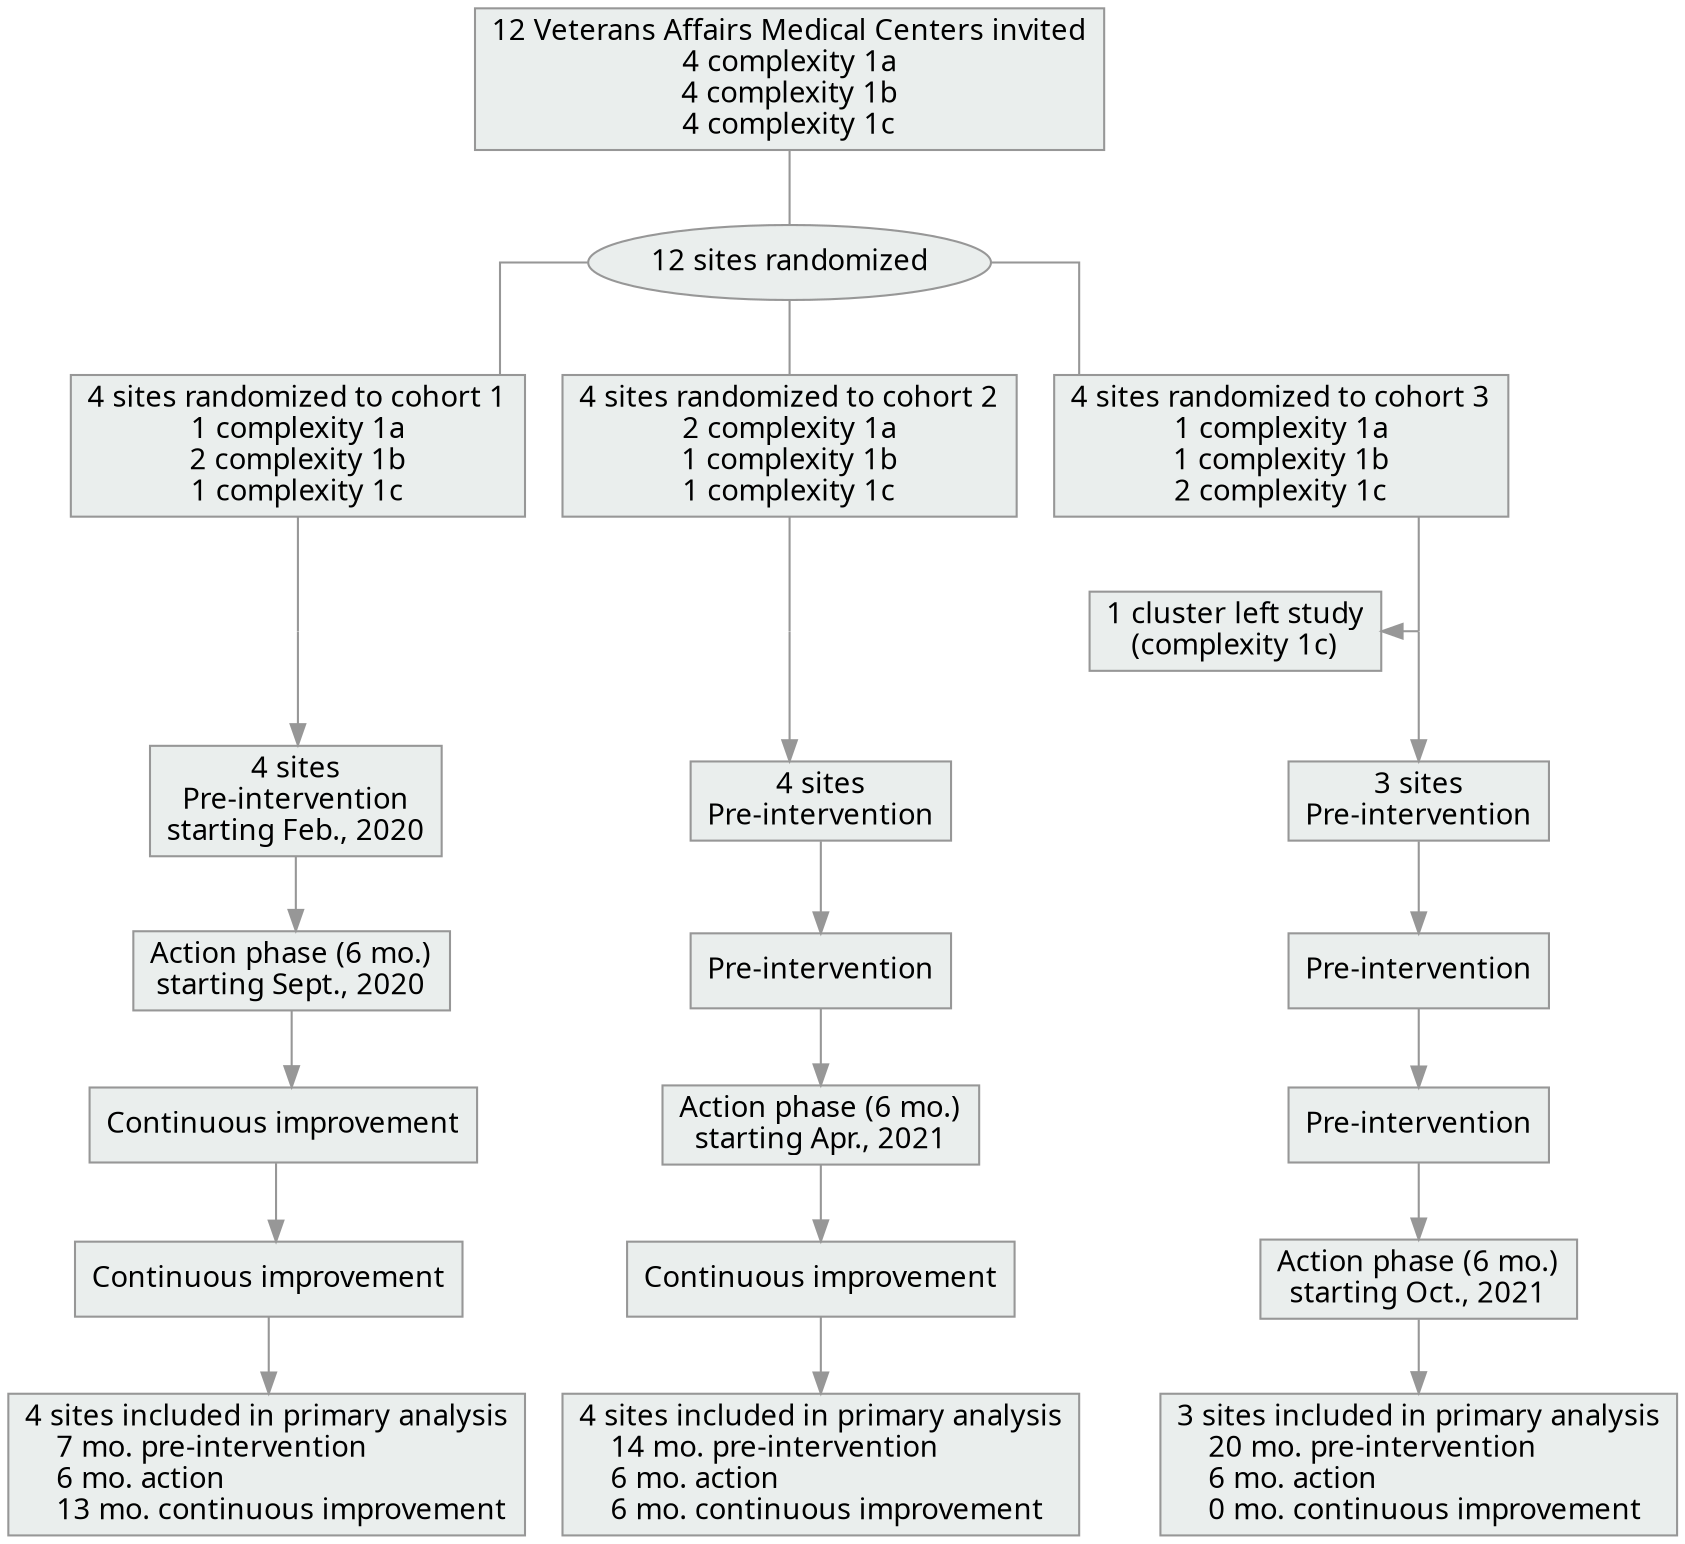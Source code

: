 digraph  {

splines=ortho
node [style=filled, fillcolor="#EAEEED", fontname="Trebuchet MS", color="#979797", shape=rectangle]
edge [color="#979797"]




# Top nodes

root [label="12 Veterans Affairs Medical Centers invited\n4 complexity 1a\n4 complexity 1b\n4 complexity 1c\n",
     style=filled, fillcolor="#EAEEED"];

randomize [label="12 sites randomized", shape=ellipse];

c1 [label="4 sites randomized to cohort 1\n1 complexity 1a\n2 complexity 1b\n1 complexity 1c"]
c2 [label="4 sites randomized to cohort 2\n2 complexity 1a\n1 complexity 1b\n1 complexity 1c"];
c3 [label="4 sites randomized to cohort 3\n1 complexity 1a\n1 complexity 1b\n2 complexity 1c"];




# Edges

root -> randomize [arrowhead="none"];
randomize -> c1 [arrowhead="none"];
randomize -> c2 [arrowhead="none"];
randomize -> c3 [arrowhead="none"];




# Bottom nodes

dropout [label="1 cluster left study\n(complexity 1c)"];  # Order matters!

# Invisible point nodes

n1 [fixedsize = true,
			height = 0,
			shape = point,
			style = invis,
			shape = point];
n2 [fixedsize = true,
			height = 0,
			shape = point,
			style = invis,
			shape = point];
n3 [fixedsize = true,
			height = 0,
			shape = point,
			style = invis,
			shape = point];




# Main nodes

pre1 [label="4 sites\nPre-intervention\nstarting Feb., 2020\n"]
pre2 [label="4 sites\nPre-intervention"]
pre3 [label="3 sites\nPre-intervention"]

a1 [label="Action phase (6 mo.)\nstarting Sept., 2020"];
a2 [label="Pre-intervention"];
a3 [label="Pre-intervention"]

apr1 [label="Continuous improvement"]
apr2 [label="Action phase (6 mo.)\nstarting Apr., 2021"]
apr3 [label="Pre-intervention"]

oct1 [label="Continuous improvement"]
oct2 [label="Continuous improvement"]
oct3 [label="Action phase (6 mo.)\nstarting Oct., 2021"]

ana1 [label="4 sites included in primary analysis\l    7 mo. pre-intervention\l    6 mo. action\l    13 mo. continuous improvement\l"]
ana2 [label="4 sites included in primary analysis\l    14 mo. pre-intervention\l    6 mo. action\l    6 mo. continuous improvement\l"]
ana3 [label="3 sites included in primary analysis\l    20 mo. pre-intervention\l    6 mo. action\l    0 mo. continuous improvement\l"]



# Bottom Edges

c1 -> n1 [arrowhead = "none"];
c2 -> n2 [arrowhead = "none"];
c3 -> n3 [arrowhead = "none"];

n1 -> pre1 -> a1 -> apr1 -> oct1 -> ana1;
n2 -> pre2 -> a2 -> apr2 -> oct2 -> ana2;
n3 -> pre3 -> a3 -> apr3 -> oct3 -> ana3;

c3 -> dropout [style = invis];  # ad hoc
n3 -> dropout [constraint = false];
dropout -> a3 [style = invis, constraint = false];  # ad hoc

}

